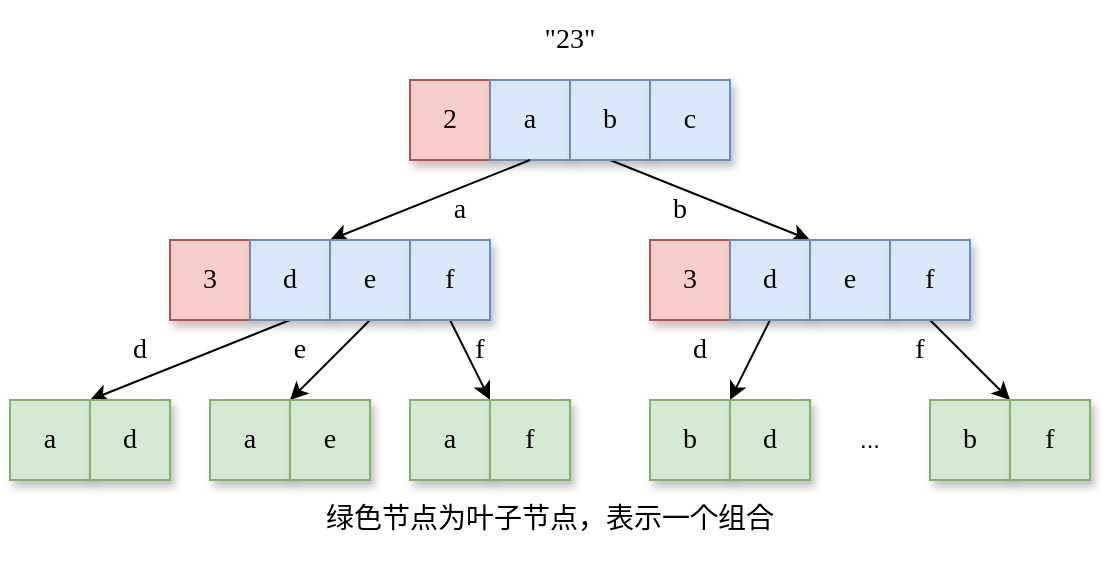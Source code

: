 <mxfile version="16.5.2" type="github">
  <diagram id="05xN3VshPiJg5GAH9-ql" name="第 1 页">
    <mxGraphModel dx="1422" dy="762" grid="1" gridSize="10" guides="1" tooltips="1" connect="1" arrows="1" fold="1" page="1" pageScale="1" pageWidth="827" pageHeight="1169" background="#ffffff" math="0" shadow="0">
      <root>
        <mxCell id="0" />
        <mxCell id="1" parent="0" />
        <mxCell id="jtLIzcImWfsxROeFWdAV-13" value="绿色节点为叶子节点，表示一个组合&lt;br&gt;" style="text;html=1;strokeColor=none;fillColor=none;align=center;verticalAlign=middle;whiteSpace=wrap;rounded=0;shadow=1;fontFamily=Comic Sans MS;fontSize=14;opacity=50;" vertex="1" parent="1">
          <mxGeometry x="320" y="280" width="540" height="40" as="geometry" />
        </mxCell>
        <mxCell id="jtLIzcImWfsxROeFWdAV-14" value="&quot;23&quot;" style="text;html=1;strokeColor=none;fillColor=none;align=center;verticalAlign=middle;whiteSpace=wrap;rounded=0;shadow=0;dashed=1;fontFamily=Comic Sans MS;fontSize=14;opacity=50;" vertex="1" parent="1">
          <mxGeometry x="520" y="40" width="160" height="40" as="geometry" />
        </mxCell>
        <mxCell id="jtLIzcImWfsxROeFWdAV-65" value="&lt;font style=&quot;font-size: 14px&quot; face=&quot;Comic Sans MS&quot;&gt;2&lt;/font&gt;" style="rounded=0;whiteSpace=wrap;html=1;fillColor=#f8cecc;strokeColor=#b85450;shadow=1;" vertex="1" parent="1">
          <mxGeometry x="520" y="80" width="40" height="40" as="geometry" />
        </mxCell>
        <mxCell id="jtLIzcImWfsxROeFWdAV-68" value="&lt;font style=&quot;font-size: 14px&quot; face=&quot;Comic Sans MS&quot;&gt;a&lt;/font&gt;" style="rounded=0;whiteSpace=wrap;html=1;fillColor=#dae8fc;strokeColor=#6c8ebf;shadow=1;" vertex="1" parent="1">
          <mxGeometry x="560" y="80" width="40" height="40" as="geometry" />
        </mxCell>
        <mxCell id="jtLIzcImWfsxROeFWdAV-75" style="rounded=0;orthogonalLoop=1;jettySize=auto;html=1;exitX=0.5;exitY=1;exitDx=0;exitDy=0;entryX=0;entryY=0;entryDx=0;entryDy=0;" edge="1" parent="1" source="jtLIzcImWfsxROeFWdAV-68" target="jtLIzcImWfsxROeFWdAV-73">
          <mxGeometry relative="1" as="geometry" />
        </mxCell>
        <mxCell id="jtLIzcImWfsxROeFWdAV-89" style="edgeStyle=none;rounded=0;orthogonalLoop=1;jettySize=auto;html=1;exitX=0.5;exitY=1;exitDx=0;exitDy=0;entryX=0;entryY=0;entryDx=0;entryDy=0;" edge="1" parent="1" source="jtLIzcImWfsxROeFWdAV-69" target="jtLIzcImWfsxROeFWdAV-87">
          <mxGeometry relative="1" as="geometry" />
        </mxCell>
        <mxCell id="jtLIzcImWfsxROeFWdAV-69" value="&lt;font style=&quot;font-size: 14px&quot; face=&quot;Comic Sans MS&quot;&gt;b&lt;/font&gt;" style="rounded=0;whiteSpace=wrap;html=1;fillColor=#dae8fc;strokeColor=#6c8ebf;shadow=1;" vertex="1" parent="1">
          <mxGeometry x="600" y="80" width="40" height="40" as="geometry" />
        </mxCell>
        <mxCell id="jtLIzcImWfsxROeFWdAV-70" value="&lt;font style=&quot;font-size: 14px&quot; face=&quot;Comic Sans MS&quot;&gt;c&lt;/font&gt;" style="rounded=0;whiteSpace=wrap;html=1;fillColor=#dae8fc;strokeColor=#6c8ebf;shadow=1;" vertex="1" parent="1">
          <mxGeometry x="640" y="80" width="40" height="40" as="geometry" />
        </mxCell>
        <mxCell id="jtLIzcImWfsxROeFWdAV-71" value="&lt;font style=&quot;font-size: 14px&quot; face=&quot;Comic Sans MS&quot;&gt;3&lt;/font&gt;" style="rounded=0;whiteSpace=wrap;html=1;fillColor=#f8cecc;strokeColor=#b85450;shadow=1;" vertex="1" parent="1">
          <mxGeometry x="400" y="160" width="40" height="40" as="geometry" />
        </mxCell>
        <mxCell id="jtLIzcImWfsxROeFWdAV-78" style="edgeStyle=none;rounded=0;orthogonalLoop=1;jettySize=auto;html=1;exitX=0.5;exitY=1;exitDx=0;exitDy=0;entryX=1;entryY=0;entryDx=0;entryDy=0;" edge="1" parent="1" source="jtLIzcImWfsxROeFWdAV-72" target="jtLIzcImWfsxROeFWdAV-76">
          <mxGeometry relative="1" as="geometry" />
        </mxCell>
        <mxCell id="jtLIzcImWfsxROeFWdAV-72" value="&lt;font style=&quot;font-size: 14px&quot; face=&quot;Comic Sans MS&quot;&gt;d&lt;/font&gt;" style="rounded=0;whiteSpace=wrap;html=1;fillColor=#dae8fc;strokeColor=#6c8ebf;shadow=1;" vertex="1" parent="1">
          <mxGeometry x="440" y="160" width="40" height="40" as="geometry" />
        </mxCell>
        <mxCell id="jtLIzcImWfsxROeFWdAV-83" style="edgeStyle=none;rounded=0;orthogonalLoop=1;jettySize=auto;html=1;exitX=0.5;exitY=1;exitDx=0;exitDy=0;entryX=0;entryY=0;entryDx=0;entryDy=0;" edge="1" parent="1" source="jtLIzcImWfsxROeFWdAV-73" target="jtLIzcImWfsxROeFWdAV-80">
          <mxGeometry relative="1" as="geometry" />
        </mxCell>
        <mxCell id="jtLIzcImWfsxROeFWdAV-73" value="&lt;font style=&quot;font-size: 14px&quot; face=&quot;Comic Sans MS&quot;&gt;e&lt;/font&gt;" style="rounded=0;whiteSpace=wrap;html=1;fillColor=#dae8fc;strokeColor=#6c8ebf;shadow=1;" vertex="1" parent="1">
          <mxGeometry x="480" y="160" width="40" height="40" as="geometry" />
        </mxCell>
        <mxCell id="jtLIzcImWfsxROeFWdAV-84" style="edgeStyle=none;rounded=0;orthogonalLoop=1;jettySize=auto;html=1;exitX=0.5;exitY=1;exitDx=0;exitDy=0;entryX=0;entryY=0;entryDx=0;entryDy=0;" edge="1" parent="1" source="jtLIzcImWfsxROeFWdAV-74" target="jtLIzcImWfsxROeFWdAV-82">
          <mxGeometry relative="1" as="geometry" />
        </mxCell>
        <mxCell id="jtLIzcImWfsxROeFWdAV-74" value="&lt;font style=&quot;font-size: 14px&quot; face=&quot;Comic Sans MS&quot;&gt;f&lt;/font&gt;" style="rounded=0;whiteSpace=wrap;html=1;fillColor=#dae8fc;strokeColor=#6c8ebf;shadow=1;" vertex="1" parent="1">
          <mxGeometry x="520" y="160" width="40" height="40" as="geometry" />
        </mxCell>
        <mxCell id="jtLIzcImWfsxROeFWdAV-76" value="&lt;font style=&quot;font-size: 14px&quot; face=&quot;Comic Sans MS&quot;&gt;a&lt;/font&gt;" style="rounded=0;whiteSpace=wrap;html=1;fillColor=#d5e8d4;strokeColor=#82b366;shadow=1;" vertex="1" parent="1">
          <mxGeometry x="320" y="240" width="40" height="40" as="geometry" />
        </mxCell>
        <mxCell id="jtLIzcImWfsxROeFWdAV-77" value="&lt;font style=&quot;font-size: 14px&quot; face=&quot;Comic Sans MS&quot;&gt;d&lt;/font&gt;" style="rounded=0;whiteSpace=wrap;html=1;fillColor=#d5e8d4;strokeColor=#82b366;shadow=1;" vertex="1" parent="1">
          <mxGeometry x="360" y="240" width="40" height="40" as="geometry" />
        </mxCell>
        <mxCell id="jtLIzcImWfsxROeFWdAV-79" value="&lt;font style=&quot;font-size: 14px&quot; face=&quot;Comic Sans MS&quot;&gt;a&lt;/font&gt;" style="rounded=0;whiteSpace=wrap;html=1;fillColor=#d5e8d4;strokeColor=#82b366;shadow=1;" vertex="1" parent="1">
          <mxGeometry x="420" y="240" width="40" height="40" as="geometry" />
        </mxCell>
        <mxCell id="jtLIzcImWfsxROeFWdAV-80" value="&lt;font style=&quot;font-size: 14px&quot; face=&quot;Comic Sans MS&quot;&gt;e&lt;/font&gt;" style="rounded=0;whiteSpace=wrap;html=1;fillColor=#d5e8d4;strokeColor=#82b366;shadow=1;" vertex="1" parent="1">
          <mxGeometry x="460" y="240" width="40" height="40" as="geometry" />
        </mxCell>
        <mxCell id="jtLIzcImWfsxROeFWdAV-81" value="&lt;font style=&quot;font-size: 14px&quot; face=&quot;Comic Sans MS&quot;&gt;a&lt;/font&gt;" style="rounded=0;whiteSpace=wrap;html=1;fillColor=#d5e8d4;strokeColor=#82b366;shadow=1;" vertex="1" parent="1">
          <mxGeometry x="520" y="240" width="40" height="40" as="geometry" />
        </mxCell>
        <mxCell id="jtLIzcImWfsxROeFWdAV-82" value="&lt;font style=&quot;font-size: 14px&quot; face=&quot;Comic Sans MS&quot;&gt;f&lt;/font&gt;" style="rounded=0;whiteSpace=wrap;html=1;fillColor=#d5e8d4;strokeColor=#82b366;shadow=1;" vertex="1" parent="1">
          <mxGeometry x="560" y="240" width="40" height="40" as="geometry" />
        </mxCell>
        <mxCell id="jtLIzcImWfsxROeFWdAV-85" value="&lt;font style=&quot;font-size: 14px&quot; face=&quot;Comic Sans MS&quot;&gt;3&lt;/font&gt;" style="rounded=0;whiteSpace=wrap;html=1;fillColor=#f8cecc;strokeColor=#b85450;shadow=1;" vertex="1" parent="1">
          <mxGeometry x="640" y="160" width="40" height="40" as="geometry" />
        </mxCell>
        <mxCell id="jtLIzcImWfsxROeFWdAV-92" style="edgeStyle=none;rounded=0;orthogonalLoop=1;jettySize=auto;html=1;exitX=0.5;exitY=1;exitDx=0;exitDy=0;entryX=0;entryY=0;entryDx=0;entryDy=0;" edge="1" parent="1" source="jtLIzcImWfsxROeFWdAV-86" target="jtLIzcImWfsxROeFWdAV-91">
          <mxGeometry relative="1" as="geometry" />
        </mxCell>
        <mxCell id="jtLIzcImWfsxROeFWdAV-86" value="&lt;font style=&quot;font-size: 14px&quot; face=&quot;Comic Sans MS&quot;&gt;d&lt;/font&gt;" style="rounded=0;whiteSpace=wrap;html=1;fillColor=#dae8fc;strokeColor=#6c8ebf;shadow=1;" vertex="1" parent="1">
          <mxGeometry x="680" y="160" width="40" height="40" as="geometry" />
        </mxCell>
        <mxCell id="jtLIzcImWfsxROeFWdAV-87" value="&lt;font style=&quot;font-size: 14px&quot; face=&quot;Comic Sans MS&quot;&gt;e&lt;/font&gt;" style="rounded=0;whiteSpace=wrap;html=1;fillColor=#dae8fc;strokeColor=#6c8ebf;shadow=1;" vertex="1" parent="1">
          <mxGeometry x="720" y="160" width="40" height="40" as="geometry" />
        </mxCell>
        <mxCell id="jtLIzcImWfsxROeFWdAV-95" style="edgeStyle=none;rounded=0;orthogonalLoop=1;jettySize=auto;html=1;exitX=0.5;exitY=1;exitDx=0;exitDy=0;entryX=0;entryY=0;entryDx=0;entryDy=0;" edge="1" parent="1" source="jtLIzcImWfsxROeFWdAV-88" target="jtLIzcImWfsxROeFWdAV-94">
          <mxGeometry relative="1" as="geometry" />
        </mxCell>
        <mxCell id="jtLIzcImWfsxROeFWdAV-88" value="&lt;font style=&quot;font-size: 14px&quot; face=&quot;Comic Sans MS&quot;&gt;f&lt;/font&gt;" style="rounded=0;whiteSpace=wrap;html=1;fillColor=#dae8fc;strokeColor=#6c8ebf;shadow=1;" vertex="1" parent="1">
          <mxGeometry x="760" y="160" width="40" height="40" as="geometry" />
        </mxCell>
        <mxCell id="jtLIzcImWfsxROeFWdAV-90" value="&lt;font style=&quot;font-size: 14px&quot; face=&quot;Comic Sans MS&quot;&gt;b&lt;/font&gt;" style="rounded=0;whiteSpace=wrap;html=1;fillColor=#d5e8d4;strokeColor=#82b366;shadow=1;" vertex="1" parent="1">
          <mxGeometry x="640" y="240" width="40" height="40" as="geometry" />
        </mxCell>
        <mxCell id="jtLIzcImWfsxROeFWdAV-91" value="&lt;font style=&quot;font-size: 14px&quot; face=&quot;Comic Sans MS&quot;&gt;d&lt;/font&gt;" style="rounded=0;whiteSpace=wrap;html=1;fillColor=#d5e8d4;strokeColor=#82b366;shadow=1;" vertex="1" parent="1">
          <mxGeometry x="680" y="240" width="40" height="40" as="geometry" />
        </mxCell>
        <mxCell id="jtLIzcImWfsxROeFWdAV-93" value="&lt;font style=&quot;font-size: 14px&quot; face=&quot;Comic Sans MS&quot;&gt;b&lt;/font&gt;" style="rounded=0;whiteSpace=wrap;html=1;fillColor=#d5e8d4;strokeColor=#82b366;shadow=1;" vertex="1" parent="1">
          <mxGeometry x="780" y="240" width="40" height="40" as="geometry" />
        </mxCell>
        <mxCell id="jtLIzcImWfsxROeFWdAV-94" value="&lt;font style=&quot;font-size: 14px&quot; face=&quot;Comic Sans MS&quot;&gt;f&lt;/font&gt;" style="rounded=0;whiteSpace=wrap;html=1;fillColor=#d5e8d4;strokeColor=#82b366;shadow=1;" vertex="1" parent="1">
          <mxGeometry x="820" y="240" width="40" height="40" as="geometry" />
        </mxCell>
        <mxCell id="jtLIzcImWfsxROeFWdAV-96" value="..." style="text;html=1;strokeColor=none;fillColor=none;align=center;verticalAlign=middle;whiteSpace=wrap;rounded=0;" vertex="1" parent="1">
          <mxGeometry x="730" y="240" width="40" height="40" as="geometry" />
        </mxCell>
        <mxCell id="jtLIzcImWfsxROeFWdAV-100" value="&lt;font face=&quot;Comic Sans MS&quot; style=&quot;font-size: 14px&quot;&gt;a&lt;/font&gt;" style="text;html=1;strokeColor=none;fillColor=none;align=center;verticalAlign=middle;whiteSpace=wrap;rounded=0;" vertex="1" parent="1">
          <mxGeometry x="530" y="130" width="30" height="30" as="geometry" />
        </mxCell>
        <mxCell id="jtLIzcImWfsxROeFWdAV-101" value="&lt;font face=&quot;Comic Sans MS&quot; style=&quot;font-size: 14px&quot;&gt;d&lt;/font&gt;" style="text;html=1;strokeColor=none;fillColor=none;align=center;verticalAlign=middle;whiteSpace=wrap;rounded=0;" vertex="1" parent="1">
          <mxGeometry x="370" y="200" width="30" height="30" as="geometry" />
        </mxCell>
        <mxCell id="jtLIzcImWfsxROeFWdAV-102" value="&lt;font face=&quot;Comic Sans MS&quot; style=&quot;font-size: 14px&quot;&gt;e&lt;/font&gt;" style="text;html=1;strokeColor=none;fillColor=none;align=center;verticalAlign=middle;whiteSpace=wrap;rounded=0;" vertex="1" parent="1">
          <mxGeometry x="450" y="200" width="30" height="30" as="geometry" />
        </mxCell>
        <mxCell id="jtLIzcImWfsxROeFWdAV-103" value="&lt;font face=&quot;Comic Sans MS&quot; style=&quot;font-size: 14px&quot;&gt;f&lt;/font&gt;" style="text;html=1;strokeColor=none;fillColor=none;align=center;verticalAlign=middle;whiteSpace=wrap;rounded=0;" vertex="1" parent="1">
          <mxGeometry x="540" y="200" width="30" height="30" as="geometry" />
        </mxCell>
        <mxCell id="jtLIzcImWfsxROeFWdAV-104" value="&lt;font face=&quot;Comic Sans MS&quot; style=&quot;font-size: 14px&quot;&gt;b&lt;/font&gt;" style="text;html=1;strokeColor=none;fillColor=none;align=center;verticalAlign=middle;whiteSpace=wrap;rounded=0;" vertex="1" parent="1">
          <mxGeometry x="640" y="130" width="30" height="30" as="geometry" />
        </mxCell>
        <mxCell id="jtLIzcImWfsxROeFWdAV-105" value="&lt;font face=&quot;Comic Sans MS&quot; style=&quot;font-size: 14px&quot;&gt;d&lt;/font&gt;" style="text;html=1;strokeColor=none;fillColor=none;align=center;verticalAlign=middle;whiteSpace=wrap;rounded=0;" vertex="1" parent="1">
          <mxGeometry x="650" y="200" width="30" height="30" as="geometry" />
        </mxCell>
        <mxCell id="jtLIzcImWfsxROeFWdAV-106" value="&lt;font face=&quot;Comic Sans MS&quot; style=&quot;font-size: 14px&quot;&gt;f&lt;/font&gt;" style="text;html=1;strokeColor=none;fillColor=none;align=center;verticalAlign=middle;whiteSpace=wrap;rounded=0;" vertex="1" parent="1">
          <mxGeometry x="760" y="200" width="30" height="30" as="geometry" />
        </mxCell>
      </root>
    </mxGraphModel>
  </diagram>
</mxfile>
